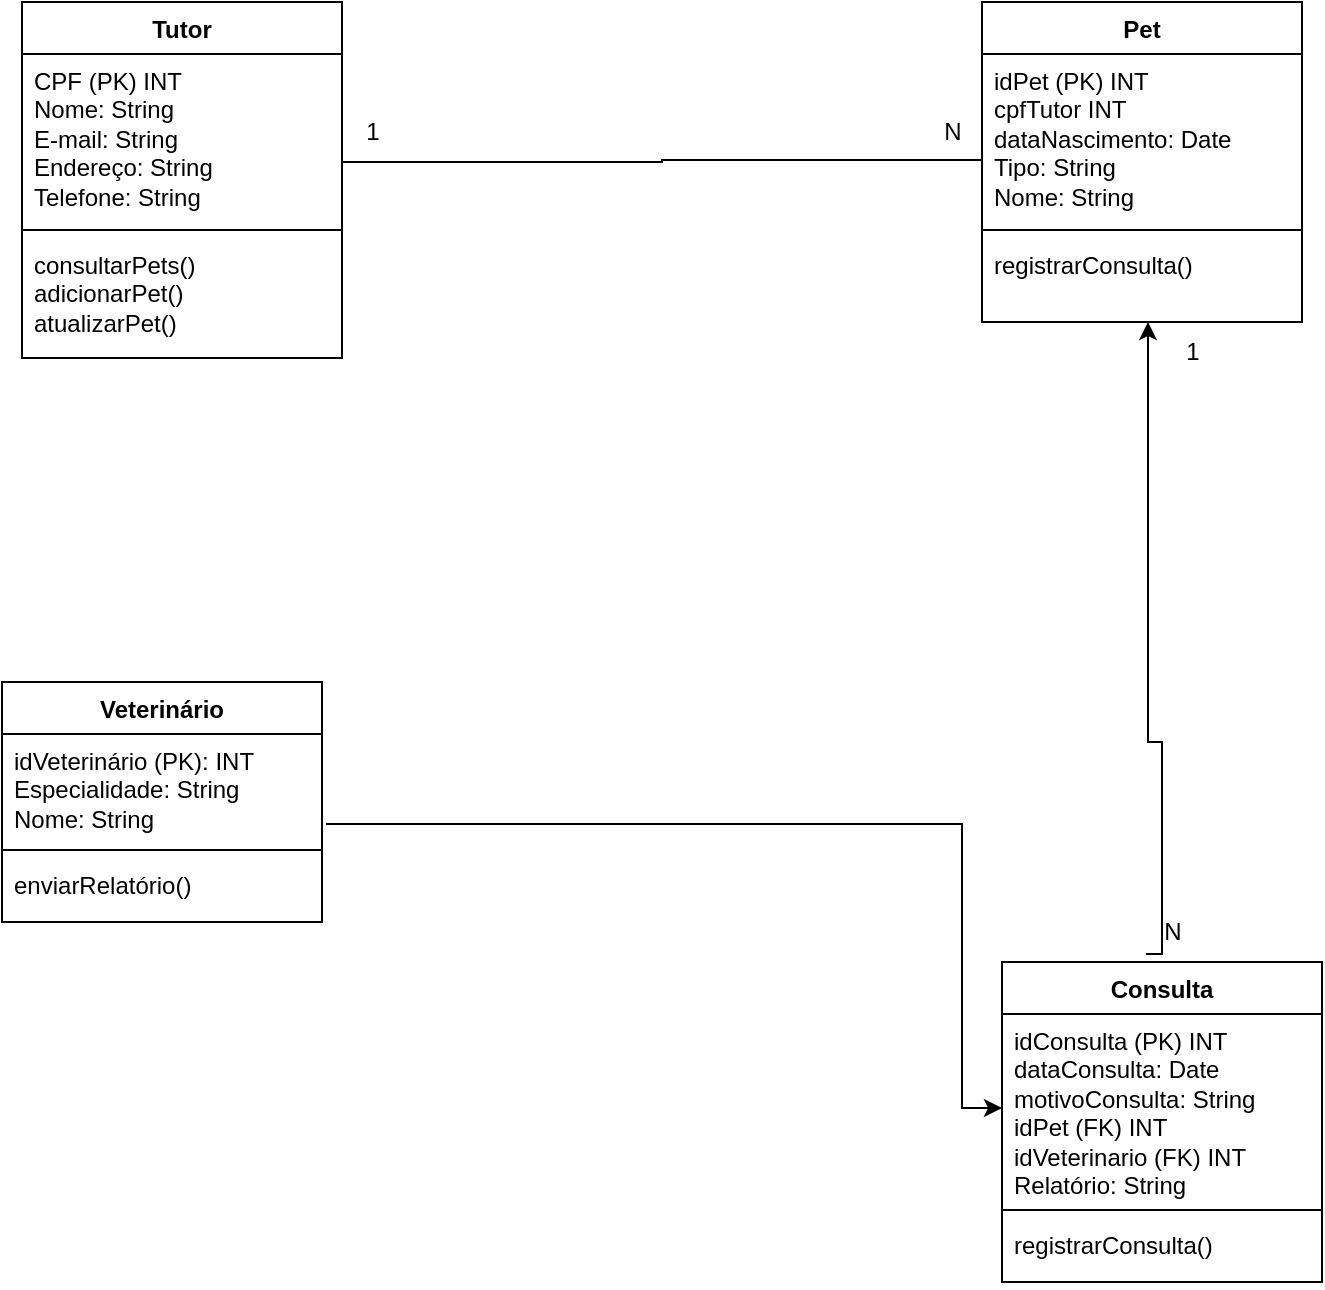 <mxfile version="26.0.9">
  <diagram name="Page-1" id="uYW5luOSpXRmxv9xuqUU">
    <mxGraphModel dx="562" dy="709" grid="1" gridSize="10" guides="1" tooltips="1" connect="1" arrows="1" fold="1" page="1" pageScale="1" pageWidth="827" pageHeight="1169" math="0" shadow="0">
      <root>
        <mxCell id="0" />
        <mxCell id="1" parent="0" />
        <mxCell id="6YbyLl6E95-JAUoDLxdt-5" value="Tutor" style="swimlane;fontStyle=1;align=center;verticalAlign=top;childLayout=stackLayout;horizontal=1;startSize=26;horizontalStack=0;resizeParent=1;resizeParentMax=0;resizeLast=0;collapsible=1;marginBottom=0;whiteSpace=wrap;html=1;" parent="1" vertex="1">
          <mxGeometry x="10" y="70" width="160" height="178" as="geometry" />
        </mxCell>
        <mxCell id="6YbyLl6E95-JAUoDLxdt-6" value="&lt;div&gt;CPF (PK) INT&lt;/div&gt;&lt;div&gt;Nome: String&lt;/div&gt;&lt;div&gt;E-mail: String&lt;/div&gt;&lt;div&gt;Endereço: String&lt;/div&gt;&lt;div&gt;Telefone: String&lt;/div&gt;" style="text;strokeColor=none;fillColor=none;align=left;verticalAlign=top;spacingLeft=4;spacingRight=4;overflow=hidden;rotatable=0;points=[[0,0.5],[1,0.5]];portConstraint=eastwest;whiteSpace=wrap;html=1;" parent="6YbyLl6E95-JAUoDLxdt-5" vertex="1">
          <mxGeometry y="26" width="160" height="84" as="geometry" />
        </mxCell>
        <mxCell id="6YbyLl6E95-JAUoDLxdt-7" value="" style="line;strokeWidth=1;fillColor=none;align=left;verticalAlign=middle;spacingTop=-1;spacingLeft=3;spacingRight=3;rotatable=0;labelPosition=right;points=[];portConstraint=eastwest;strokeColor=inherit;" parent="6YbyLl6E95-JAUoDLxdt-5" vertex="1">
          <mxGeometry y="110" width="160" height="8" as="geometry" />
        </mxCell>
        <mxCell id="6YbyLl6E95-JAUoDLxdt-8" value="&lt;div&gt;consultarPets()&lt;/div&gt;&lt;div&gt;adicionarPet()&lt;/div&gt;&lt;div&gt;atualizarPet()&lt;/div&gt;" style="text;strokeColor=none;fillColor=none;align=left;verticalAlign=top;spacingLeft=4;spacingRight=4;overflow=hidden;rotatable=0;points=[[0,0.5],[1,0.5]];portConstraint=eastwest;whiteSpace=wrap;html=1;" parent="6YbyLl6E95-JAUoDLxdt-5" vertex="1">
          <mxGeometry y="118" width="160" height="60" as="geometry" />
        </mxCell>
        <mxCell id="6YbyLl6E95-JAUoDLxdt-31" value="Pet" style="swimlane;fontStyle=1;align=center;verticalAlign=top;childLayout=stackLayout;horizontal=1;startSize=26;horizontalStack=0;resizeParent=1;resizeParentMax=0;resizeLast=0;collapsible=1;marginBottom=0;whiteSpace=wrap;html=1;" parent="1" vertex="1">
          <mxGeometry x="490" y="70" width="160" height="160" as="geometry" />
        </mxCell>
        <mxCell id="6YbyLl6E95-JAUoDLxdt-32" value="&lt;div&gt;idPet (PK) INT&lt;/div&gt;&lt;div&gt;cpfTutor INT&lt;/div&gt;&lt;div&gt;dataNascimento: Date&lt;/div&gt;&lt;div&gt;Tipo: String&lt;/div&gt;&lt;div&gt;Nome: String&lt;/div&gt;" style="text;strokeColor=none;fillColor=none;align=left;verticalAlign=top;spacingLeft=4;spacingRight=4;overflow=hidden;rotatable=0;points=[[0,0.5],[1,0.5]];portConstraint=eastwest;whiteSpace=wrap;html=1;" parent="6YbyLl6E95-JAUoDLxdt-31" vertex="1">
          <mxGeometry y="26" width="160" height="84" as="geometry" />
        </mxCell>
        <mxCell id="6YbyLl6E95-JAUoDLxdt-33" value="" style="line;strokeWidth=1;fillColor=none;align=left;verticalAlign=middle;spacingTop=-1;spacingLeft=3;spacingRight=3;rotatable=0;labelPosition=right;points=[];portConstraint=eastwest;strokeColor=inherit;" parent="6YbyLl6E95-JAUoDLxdt-31" vertex="1">
          <mxGeometry y="110" width="160" height="8" as="geometry" />
        </mxCell>
        <mxCell id="6YbyLl6E95-JAUoDLxdt-34" value="registrarConsulta()" style="text;strokeColor=none;fillColor=none;align=left;verticalAlign=top;spacingLeft=4;spacingRight=4;overflow=hidden;rotatable=0;points=[[0,0.5],[1,0.5]];portConstraint=eastwest;whiteSpace=wrap;html=1;" parent="6YbyLl6E95-JAUoDLxdt-31" vertex="1">
          <mxGeometry y="118" width="160" height="42" as="geometry" />
        </mxCell>
        <mxCell id="6YbyLl6E95-JAUoDLxdt-35" value="Consulta" style="swimlane;fontStyle=1;align=center;verticalAlign=top;childLayout=stackLayout;horizontal=1;startSize=26;horizontalStack=0;resizeParent=1;resizeParentMax=0;resizeLast=0;collapsible=1;marginBottom=0;whiteSpace=wrap;html=1;" parent="1" vertex="1">
          <mxGeometry x="500" y="550" width="160" height="160" as="geometry" />
        </mxCell>
        <mxCell id="6YbyLl6E95-JAUoDLxdt-36" value="&lt;div&gt;idConsulta (PK) INT&lt;/div&gt;&lt;div&gt;dataConsulta: Date&lt;/div&gt;&lt;div&gt;motivoConsulta: String&lt;/div&gt;&lt;div&gt;idPet (FK) INT&lt;/div&gt;&lt;div&gt;idVeterinario (FK) INT&lt;/div&gt;&lt;div&gt;Relatório: String&lt;/div&gt;" style="text;strokeColor=none;fillColor=none;align=left;verticalAlign=top;spacingLeft=4;spacingRight=4;overflow=hidden;rotatable=0;points=[[0,0.5],[1,0.5]];portConstraint=eastwest;whiteSpace=wrap;html=1;" parent="6YbyLl6E95-JAUoDLxdt-35" vertex="1">
          <mxGeometry y="26" width="160" height="94" as="geometry" />
        </mxCell>
        <mxCell id="6YbyLl6E95-JAUoDLxdt-37" value="" style="line;strokeWidth=1;fillColor=none;align=left;verticalAlign=middle;spacingTop=-1;spacingLeft=3;spacingRight=3;rotatable=0;labelPosition=right;points=[];portConstraint=eastwest;strokeColor=inherit;" parent="6YbyLl6E95-JAUoDLxdt-35" vertex="1">
          <mxGeometry y="120" width="160" height="8" as="geometry" />
        </mxCell>
        <mxCell id="6YbyLl6E95-JAUoDLxdt-38" value="&lt;div&gt;registrarConsulta()&lt;/div&gt;&lt;div&gt;&lt;br&gt;&lt;/div&gt;" style="text;strokeColor=none;fillColor=none;align=left;verticalAlign=top;spacingLeft=4;spacingRight=4;overflow=hidden;rotatable=0;points=[[0,0.5],[1,0.5]];portConstraint=eastwest;whiteSpace=wrap;html=1;" parent="6YbyLl6E95-JAUoDLxdt-35" vertex="1">
          <mxGeometry y="128" width="160" height="32" as="geometry" />
        </mxCell>
        <mxCell id="6YbyLl6E95-JAUoDLxdt-42" style="edgeStyle=orthogonalEdgeStyle;rounded=0;orthogonalLoop=1;jettySize=auto;html=1;entryX=0;entryY=0.631;entryDx=0;entryDy=0;entryPerimeter=0;endArrow=none;endFill=0;" parent="1" source="6YbyLl6E95-JAUoDLxdt-5" target="6YbyLl6E95-JAUoDLxdt-32" edge="1">
          <mxGeometry relative="1" as="geometry">
            <Array as="points">
              <mxPoint x="330" y="150" />
              <mxPoint x="330" y="149" />
            </Array>
          </mxGeometry>
        </mxCell>
        <mxCell id="6YbyLl6E95-JAUoDLxdt-45" value="1" style="text;html=1;align=center;verticalAlign=middle;resizable=0;points=[];autosize=1;strokeColor=none;fillColor=none;" parent="1" vertex="1">
          <mxGeometry x="170" y="120" width="30" height="30" as="geometry" />
        </mxCell>
        <mxCell id="6YbyLl6E95-JAUoDLxdt-46" value="N" style="text;html=1;align=center;verticalAlign=middle;resizable=0;points=[];autosize=1;strokeColor=none;fillColor=none;" parent="1" vertex="1">
          <mxGeometry x="460" y="120" width="30" height="30" as="geometry" />
        </mxCell>
        <mxCell id="C6tq6kPY9LNLTbtZW0UR-1" value="" style="edgeStyle=orthogonalEdgeStyle;rounded=0;orthogonalLoop=1;jettySize=auto;html=1;exitX=0.45;exitY=-0.025;exitDx=0;exitDy=0;exitPerimeter=0;" edge="1" parent="1" source="6YbyLl6E95-JAUoDLxdt-35">
          <mxGeometry relative="1" as="geometry">
            <mxPoint x="573" y="540" as="sourcePoint" />
            <mxPoint x="573" y="230" as="targetPoint" />
            <Array as="points">
              <mxPoint x="580" y="546" />
              <mxPoint x="580" y="440" />
              <mxPoint x="573" y="440" />
            </Array>
          </mxGeometry>
        </mxCell>
        <mxCell id="6YbyLl6E95-JAUoDLxdt-47" value="1" style="text;html=1;align=center;verticalAlign=middle;resizable=0;points=[];autosize=1;strokeColor=none;fillColor=none;" parent="1" vertex="1">
          <mxGeometry x="580" y="230" width="30" height="30" as="geometry" />
        </mxCell>
        <mxCell id="6YbyLl6E95-JAUoDLxdt-48" value="N" style="text;html=1;align=center;verticalAlign=middle;resizable=0;points=[];autosize=1;strokeColor=none;fillColor=none;" parent="1" vertex="1">
          <mxGeometry x="570" y="520" width="30" height="30" as="geometry" />
        </mxCell>
        <mxCell id="C6tq6kPY9LNLTbtZW0UR-3" value="Veterinário" style="swimlane;fontStyle=1;align=center;verticalAlign=top;childLayout=stackLayout;horizontal=1;startSize=26;horizontalStack=0;resizeParent=1;resizeParentMax=0;resizeLast=0;collapsible=1;marginBottom=0;whiteSpace=wrap;html=1;" vertex="1" parent="1">
          <mxGeometry y="410" width="160" height="120" as="geometry" />
        </mxCell>
        <mxCell id="C6tq6kPY9LNLTbtZW0UR-4" value="&lt;div&gt;idVeterinário (PK): INT&lt;/div&gt;&lt;div&gt;Especialidade: String&lt;/div&gt;&lt;div&gt;Nome: String&lt;/div&gt;" style="text;strokeColor=none;fillColor=none;align=left;verticalAlign=top;spacingLeft=4;spacingRight=4;overflow=hidden;rotatable=0;points=[[0,0.5],[1,0.5]];portConstraint=eastwest;whiteSpace=wrap;html=1;" vertex="1" parent="C6tq6kPY9LNLTbtZW0UR-3">
          <mxGeometry y="26" width="160" height="54" as="geometry" />
        </mxCell>
        <mxCell id="C6tq6kPY9LNLTbtZW0UR-5" value="" style="line;strokeWidth=1;fillColor=none;align=left;verticalAlign=middle;spacingTop=-1;spacingLeft=3;spacingRight=3;rotatable=0;labelPosition=right;points=[];portConstraint=eastwest;strokeColor=inherit;" vertex="1" parent="C6tq6kPY9LNLTbtZW0UR-3">
          <mxGeometry y="80" width="160" height="8" as="geometry" />
        </mxCell>
        <mxCell id="C6tq6kPY9LNLTbtZW0UR-6" value="enviarRelatório()" style="text;strokeColor=none;fillColor=none;align=left;verticalAlign=top;spacingLeft=4;spacingRight=4;overflow=hidden;rotatable=0;points=[[0,0.5],[1,0.5]];portConstraint=eastwest;whiteSpace=wrap;html=1;" vertex="1" parent="C6tq6kPY9LNLTbtZW0UR-3">
          <mxGeometry y="88" width="160" height="32" as="geometry" />
        </mxCell>
        <mxCell id="C6tq6kPY9LNLTbtZW0UR-7" value="" style="edgeStyle=orthogonalEdgeStyle;rounded=0;orthogonalLoop=1;jettySize=auto;html=1;exitX=1.013;exitY=0.833;exitDx=0;exitDy=0;exitPerimeter=0;entryX=0;entryY=0.5;entryDx=0;entryDy=0;" edge="1" parent="1" source="C6tq6kPY9LNLTbtZW0UR-4" target="6YbyLl6E95-JAUoDLxdt-36">
          <mxGeometry relative="1" as="geometry">
            <mxPoint x="290" y="610" as="sourcePoint" />
            <mxPoint x="303" y="400" as="targetPoint" />
            <Array as="points">
              <mxPoint x="480" y="481" />
            </Array>
          </mxGeometry>
        </mxCell>
      </root>
    </mxGraphModel>
  </diagram>
</mxfile>
